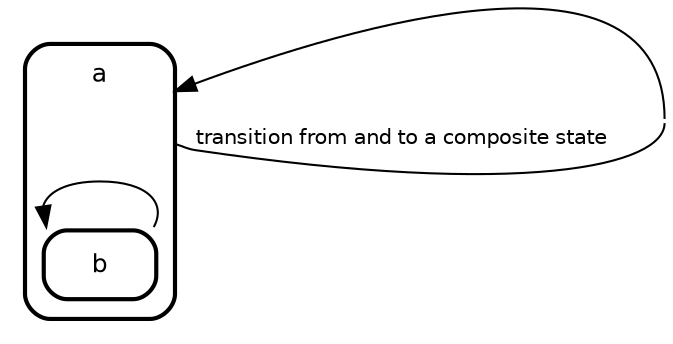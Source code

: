 digraph "state transitions" {
  pack=42 splines=true ordering=out compound=true overlap=scale K=0.9 epsilon=0.9 nodesep=0.3
  fontname="Helvetica" fontsize=12 penwidth=2.0
  rankdir=RL
  node [shape=plaintext style=filled fillcolor=white fontname=Helvetica fontsize=12 penwidth=2.0]
  edge [fontname=Helvetica fontsize=10]

    "self_a" [shape=point style=invis width=0 height=0]
    subgraph "cluster_a" {
      label= <
      <table cellborder="0" border="0">
        <tr><td>a</td></tr>
      </table>
      > style=rounded penwidth=2.0
      "a" [shape=point style=invis margin=0 width=0 height=0 fixedsize=true]
        "b" [margin=0 label= < 
      <table align="center" cellborder="0" border="2" style="rounded" width="48">
        <tr><td width="48" cellpadding="7">b</td></tr>
      </table>
    >]
  
    }

      "a" -> "self_a" [label="transition from and to a composite state   \l" arrowhead=none tailport="s" headport="s" ltail="cluster_a"]
      "self_a" -> "a" [lhead="cluster_a" tailport="n"]
    "b" -> "b" [label=" "]
}
